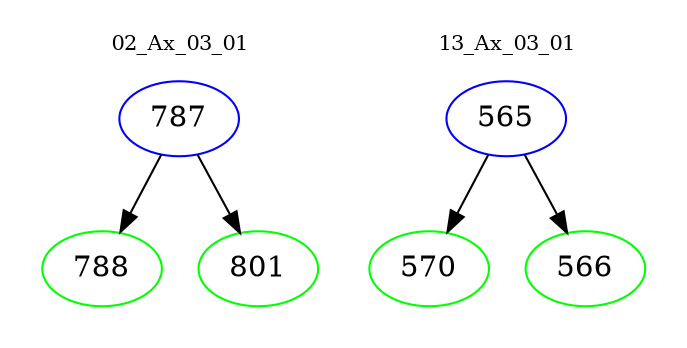 digraph{
subgraph cluster_0 {
color = white
label = "02_Ax_03_01";
fontsize=10;
T0_787 [label="787", color="blue"]
T0_787 -> T0_788 [color="black"]
T0_788 [label="788", color="green"]
T0_787 -> T0_801 [color="black"]
T0_801 [label="801", color="green"]
}
subgraph cluster_1 {
color = white
label = "13_Ax_03_01";
fontsize=10;
T1_565 [label="565", color="blue"]
T1_565 -> T1_570 [color="black"]
T1_570 [label="570", color="green"]
T1_565 -> T1_566 [color="black"]
T1_566 [label="566", color="green"]
}
}
